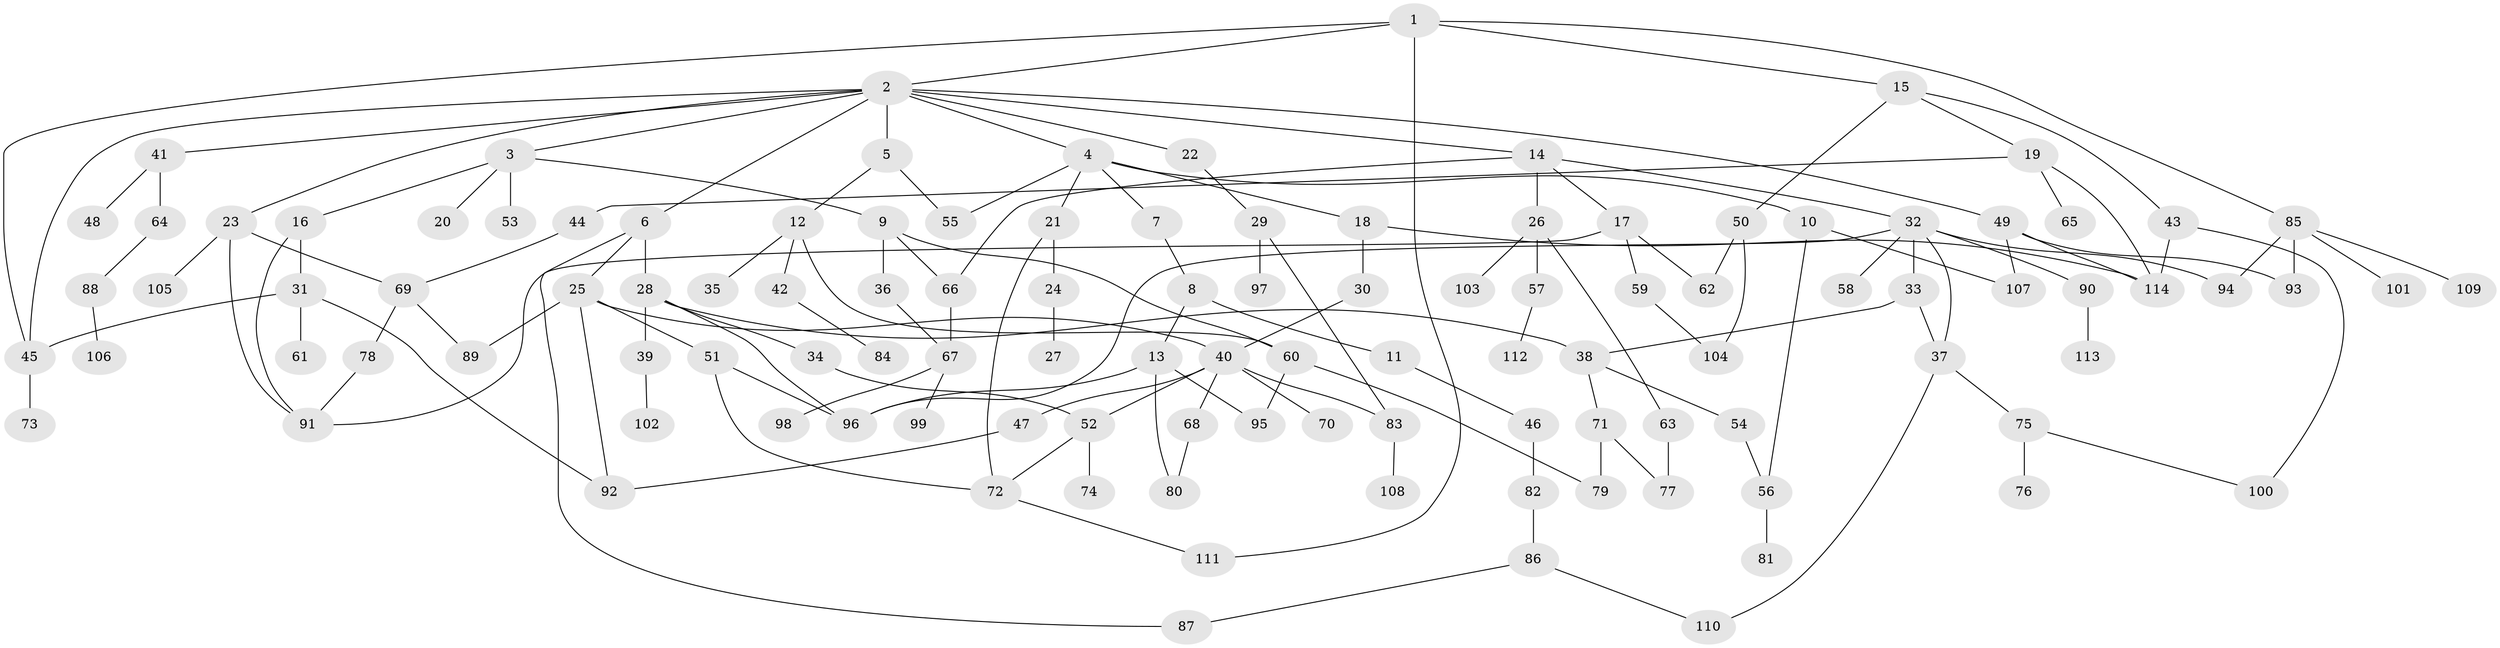 // Generated by graph-tools (version 1.1) at 2025/49/03/09/25 03:49:20]
// undirected, 114 vertices, 153 edges
graph export_dot {
graph [start="1"]
  node [color=gray90,style=filled];
  1;
  2;
  3;
  4;
  5;
  6;
  7;
  8;
  9;
  10;
  11;
  12;
  13;
  14;
  15;
  16;
  17;
  18;
  19;
  20;
  21;
  22;
  23;
  24;
  25;
  26;
  27;
  28;
  29;
  30;
  31;
  32;
  33;
  34;
  35;
  36;
  37;
  38;
  39;
  40;
  41;
  42;
  43;
  44;
  45;
  46;
  47;
  48;
  49;
  50;
  51;
  52;
  53;
  54;
  55;
  56;
  57;
  58;
  59;
  60;
  61;
  62;
  63;
  64;
  65;
  66;
  67;
  68;
  69;
  70;
  71;
  72;
  73;
  74;
  75;
  76;
  77;
  78;
  79;
  80;
  81;
  82;
  83;
  84;
  85;
  86;
  87;
  88;
  89;
  90;
  91;
  92;
  93;
  94;
  95;
  96;
  97;
  98;
  99;
  100;
  101;
  102;
  103;
  104;
  105;
  106;
  107;
  108;
  109;
  110;
  111;
  112;
  113;
  114;
  1 -- 2;
  1 -- 15;
  1 -- 45;
  1 -- 85;
  1 -- 111;
  2 -- 3;
  2 -- 4;
  2 -- 5;
  2 -- 6;
  2 -- 14;
  2 -- 22;
  2 -- 23;
  2 -- 41;
  2 -- 49;
  2 -- 45;
  3 -- 9;
  3 -- 16;
  3 -- 20;
  3 -- 53;
  4 -- 7;
  4 -- 10;
  4 -- 18;
  4 -- 21;
  4 -- 55;
  5 -- 12;
  5 -- 55;
  6 -- 25;
  6 -- 28;
  6 -- 87;
  7 -- 8;
  8 -- 11;
  8 -- 13;
  9 -- 36;
  9 -- 66;
  9 -- 60;
  10 -- 107;
  10 -- 56;
  11 -- 46;
  12 -- 35;
  12 -- 42;
  12 -- 60;
  13 -- 95;
  13 -- 96;
  13 -- 80;
  14 -- 17;
  14 -- 26;
  14 -- 32;
  14 -- 66;
  15 -- 19;
  15 -- 43;
  15 -- 50;
  16 -- 31;
  16 -- 91;
  17 -- 59;
  17 -- 91;
  17 -- 62;
  18 -- 30;
  18 -- 114;
  19 -- 44;
  19 -- 65;
  19 -- 114;
  21 -- 24;
  21 -- 72;
  22 -- 29;
  23 -- 69;
  23 -- 105;
  23 -- 91;
  24 -- 27;
  25 -- 51;
  25 -- 92;
  25 -- 89;
  25 -- 40;
  26 -- 57;
  26 -- 63;
  26 -- 103;
  28 -- 34;
  28 -- 38;
  28 -- 39;
  28 -- 96;
  29 -- 83;
  29 -- 97;
  30 -- 40;
  31 -- 61;
  31 -- 92;
  31 -- 45;
  32 -- 33;
  32 -- 58;
  32 -- 90;
  32 -- 94;
  32 -- 96;
  32 -- 37;
  33 -- 37;
  33 -- 38;
  34 -- 52;
  36 -- 67;
  37 -- 75;
  37 -- 110;
  38 -- 54;
  38 -- 71;
  39 -- 102;
  40 -- 47;
  40 -- 68;
  40 -- 70;
  40 -- 52;
  40 -- 83;
  41 -- 48;
  41 -- 64;
  42 -- 84;
  43 -- 114;
  43 -- 100;
  44 -- 69;
  45 -- 73;
  46 -- 82;
  47 -- 92;
  49 -- 93;
  49 -- 114;
  49 -- 107;
  50 -- 62;
  50 -- 104;
  51 -- 72;
  51 -- 96;
  52 -- 74;
  52 -- 72;
  54 -- 56;
  56 -- 81;
  57 -- 112;
  59 -- 104;
  60 -- 79;
  60 -- 95;
  63 -- 77;
  64 -- 88;
  66 -- 67;
  67 -- 98;
  67 -- 99;
  68 -- 80;
  69 -- 78;
  69 -- 89;
  71 -- 77;
  71 -- 79;
  72 -- 111;
  75 -- 76;
  75 -- 100;
  78 -- 91;
  82 -- 86;
  83 -- 108;
  85 -- 93;
  85 -- 101;
  85 -- 109;
  85 -- 94;
  86 -- 87;
  86 -- 110;
  88 -- 106;
  90 -- 113;
}
